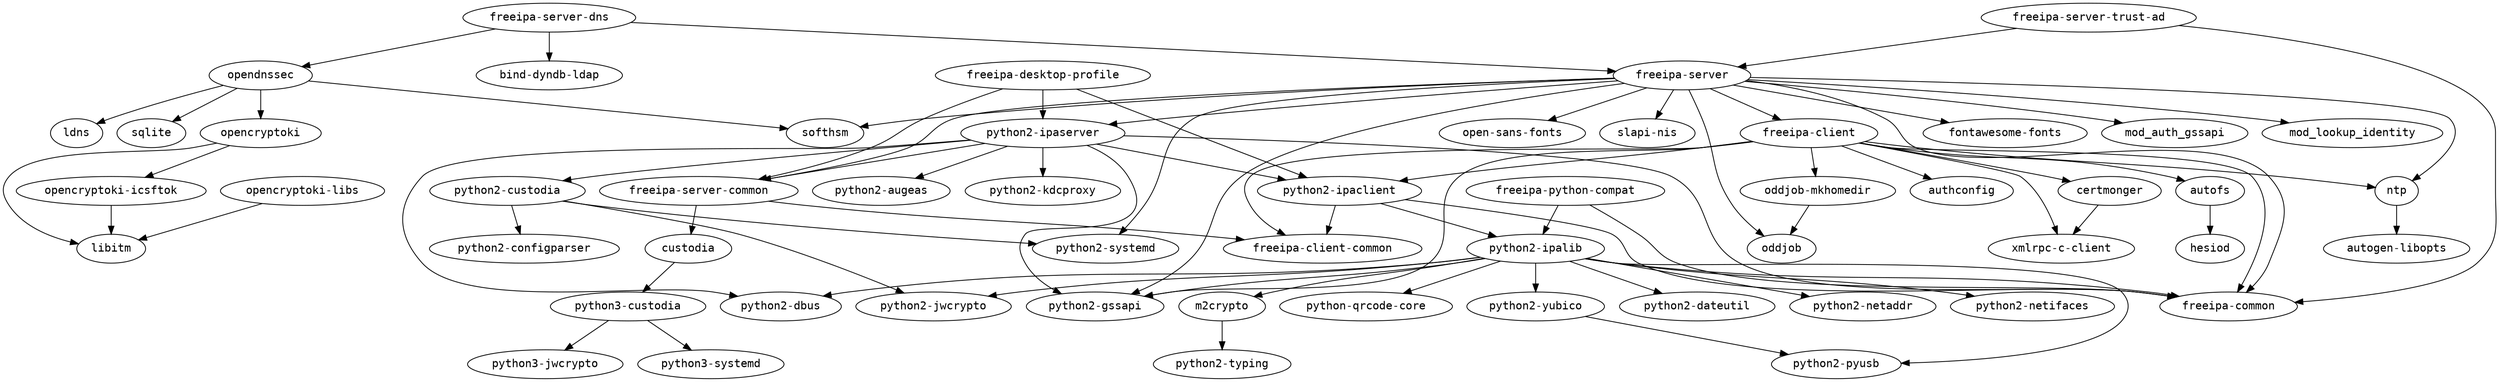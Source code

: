 strict digraph G {
node [fontname=monospace];
  "autofs" -> "hesiod";
  "certmonger" -> "xmlrpc-c-client";
  "custodia" -> "python3-custodia";
  "freeipa-client" -> "authconfig";
  "freeipa-client" -> "autofs";
  "freeipa-client" -> "certmonger";
  "freeipa-client" -> "freeipa-client-common";
  "freeipa-client" -> "freeipa-common";
  "freeipa-client" -> "ntp";
  "freeipa-client" -> "oddjob-mkhomedir";
  "freeipa-client" -> "python2-gssapi";
  "freeipa-client" -> "python2-ipaclient";
  "freeipa-client" -> "xmlrpc-c-client";
  "freeipa-desktop-profile" -> "freeipa-server-common";
  "freeipa-desktop-profile" -> "python2-ipaclient";
  "freeipa-desktop-profile" -> "python2-ipaserver";
  "freeipa-python-compat" -> "freeipa-common";
  "freeipa-python-compat" -> "python2-ipalib";
  "freeipa-server-common" -> "custodia";
  "freeipa-server-common" -> "freeipa-client-common";
  "freeipa-server-dns" -> "bind-dyndb-ldap";
  "freeipa-server-dns" -> "freeipa-server";
  "freeipa-server-dns" -> "opendnssec";
  "freeipa-server" -> "fontawesome-fonts";
  "freeipa-server" -> "freeipa-client";
  "freeipa-server" -> "freeipa-common";
  "freeipa-server" -> "freeipa-server-common";
  "freeipa-server" -> "mod_auth_gssapi";
  "freeipa-server" -> "mod_lookup_identity";
  "freeipa-server" -> "ntp";
  "freeipa-server" -> "oddjob";
  "freeipa-server" -> "open-sans-fonts";
  "freeipa-server" -> "python2-gssapi";
  "freeipa-server" -> "python2-ipaserver";
  "freeipa-server" -> "python2-systemd";
  "freeipa-server" -> "slapi-nis";
  "freeipa-server" -> "softhsm";
  "freeipa-server-trust-ad" -> "freeipa-common";
  "freeipa-server-trust-ad" -> "freeipa-server";
  "m2crypto" -> "python2-typing";
  "ntp" -> "autogen-libopts";
  "oddjob-mkhomedir" -> "oddjob";
  "opencryptoki-icsftok" -> "libitm";
  "opencryptoki" -> "libitm";
  "opencryptoki-libs" -> "libitm";
  "opencryptoki" -> "opencryptoki-icsftok";
  "opendnssec" -> "ldns";
  "opendnssec" -> "opencryptoki";
  "opendnssec" -> "softhsm";
  "opendnssec" -> "sqlite";
  "python2-custodia" -> "python2-configparser";
  "python2-custodia" -> "python2-jwcrypto";
  "python2-custodia" -> "python2-systemd";
  "python2-ipaclient" -> "freeipa-client-common";
  "python2-ipaclient" -> "freeipa-common";
  "python2-ipaclient" -> "python2-ipalib";
  "python2-ipalib" -> "freeipa-common";
  "python2-ipalib" -> "m2crypto";
  "python2-ipalib" -> "python2-dateutil";
  "python2-ipalib" -> "python2-dbus";
  "python2-ipalib" -> "python2-gssapi";
  "python2-ipalib" -> "python2-jwcrypto";
  "python2-ipalib" -> "python2-netaddr";
  "python2-ipalib" -> "python2-netifaces";
  "python2-ipalib" -> "python2-pyusb";
  "python2-ipalib" -> "python2-yubico";
  "python2-ipalib" -> "python-qrcode-core";
  "python2-ipaserver" -> "freeipa-common";
  "python2-ipaserver" -> "freeipa-server-common";
  "python2-ipaserver" -> "python2-augeas";
  "python2-ipaserver" -> "python2-custodia";
  "python2-ipaserver" -> "python2-dbus";
  "python2-ipaserver" -> "python2-gssapi";
  "python2-ipaserver" -> "python2-ipaclient";
  "python2-ipaserver" -> "python2-kdcproxy";
  "python2-yubico" -> "python2-pyusb";
  "python3-custodia" -> "python3-jwcrypto";
  "python3-custodia" -> "python3-systemd";
}
